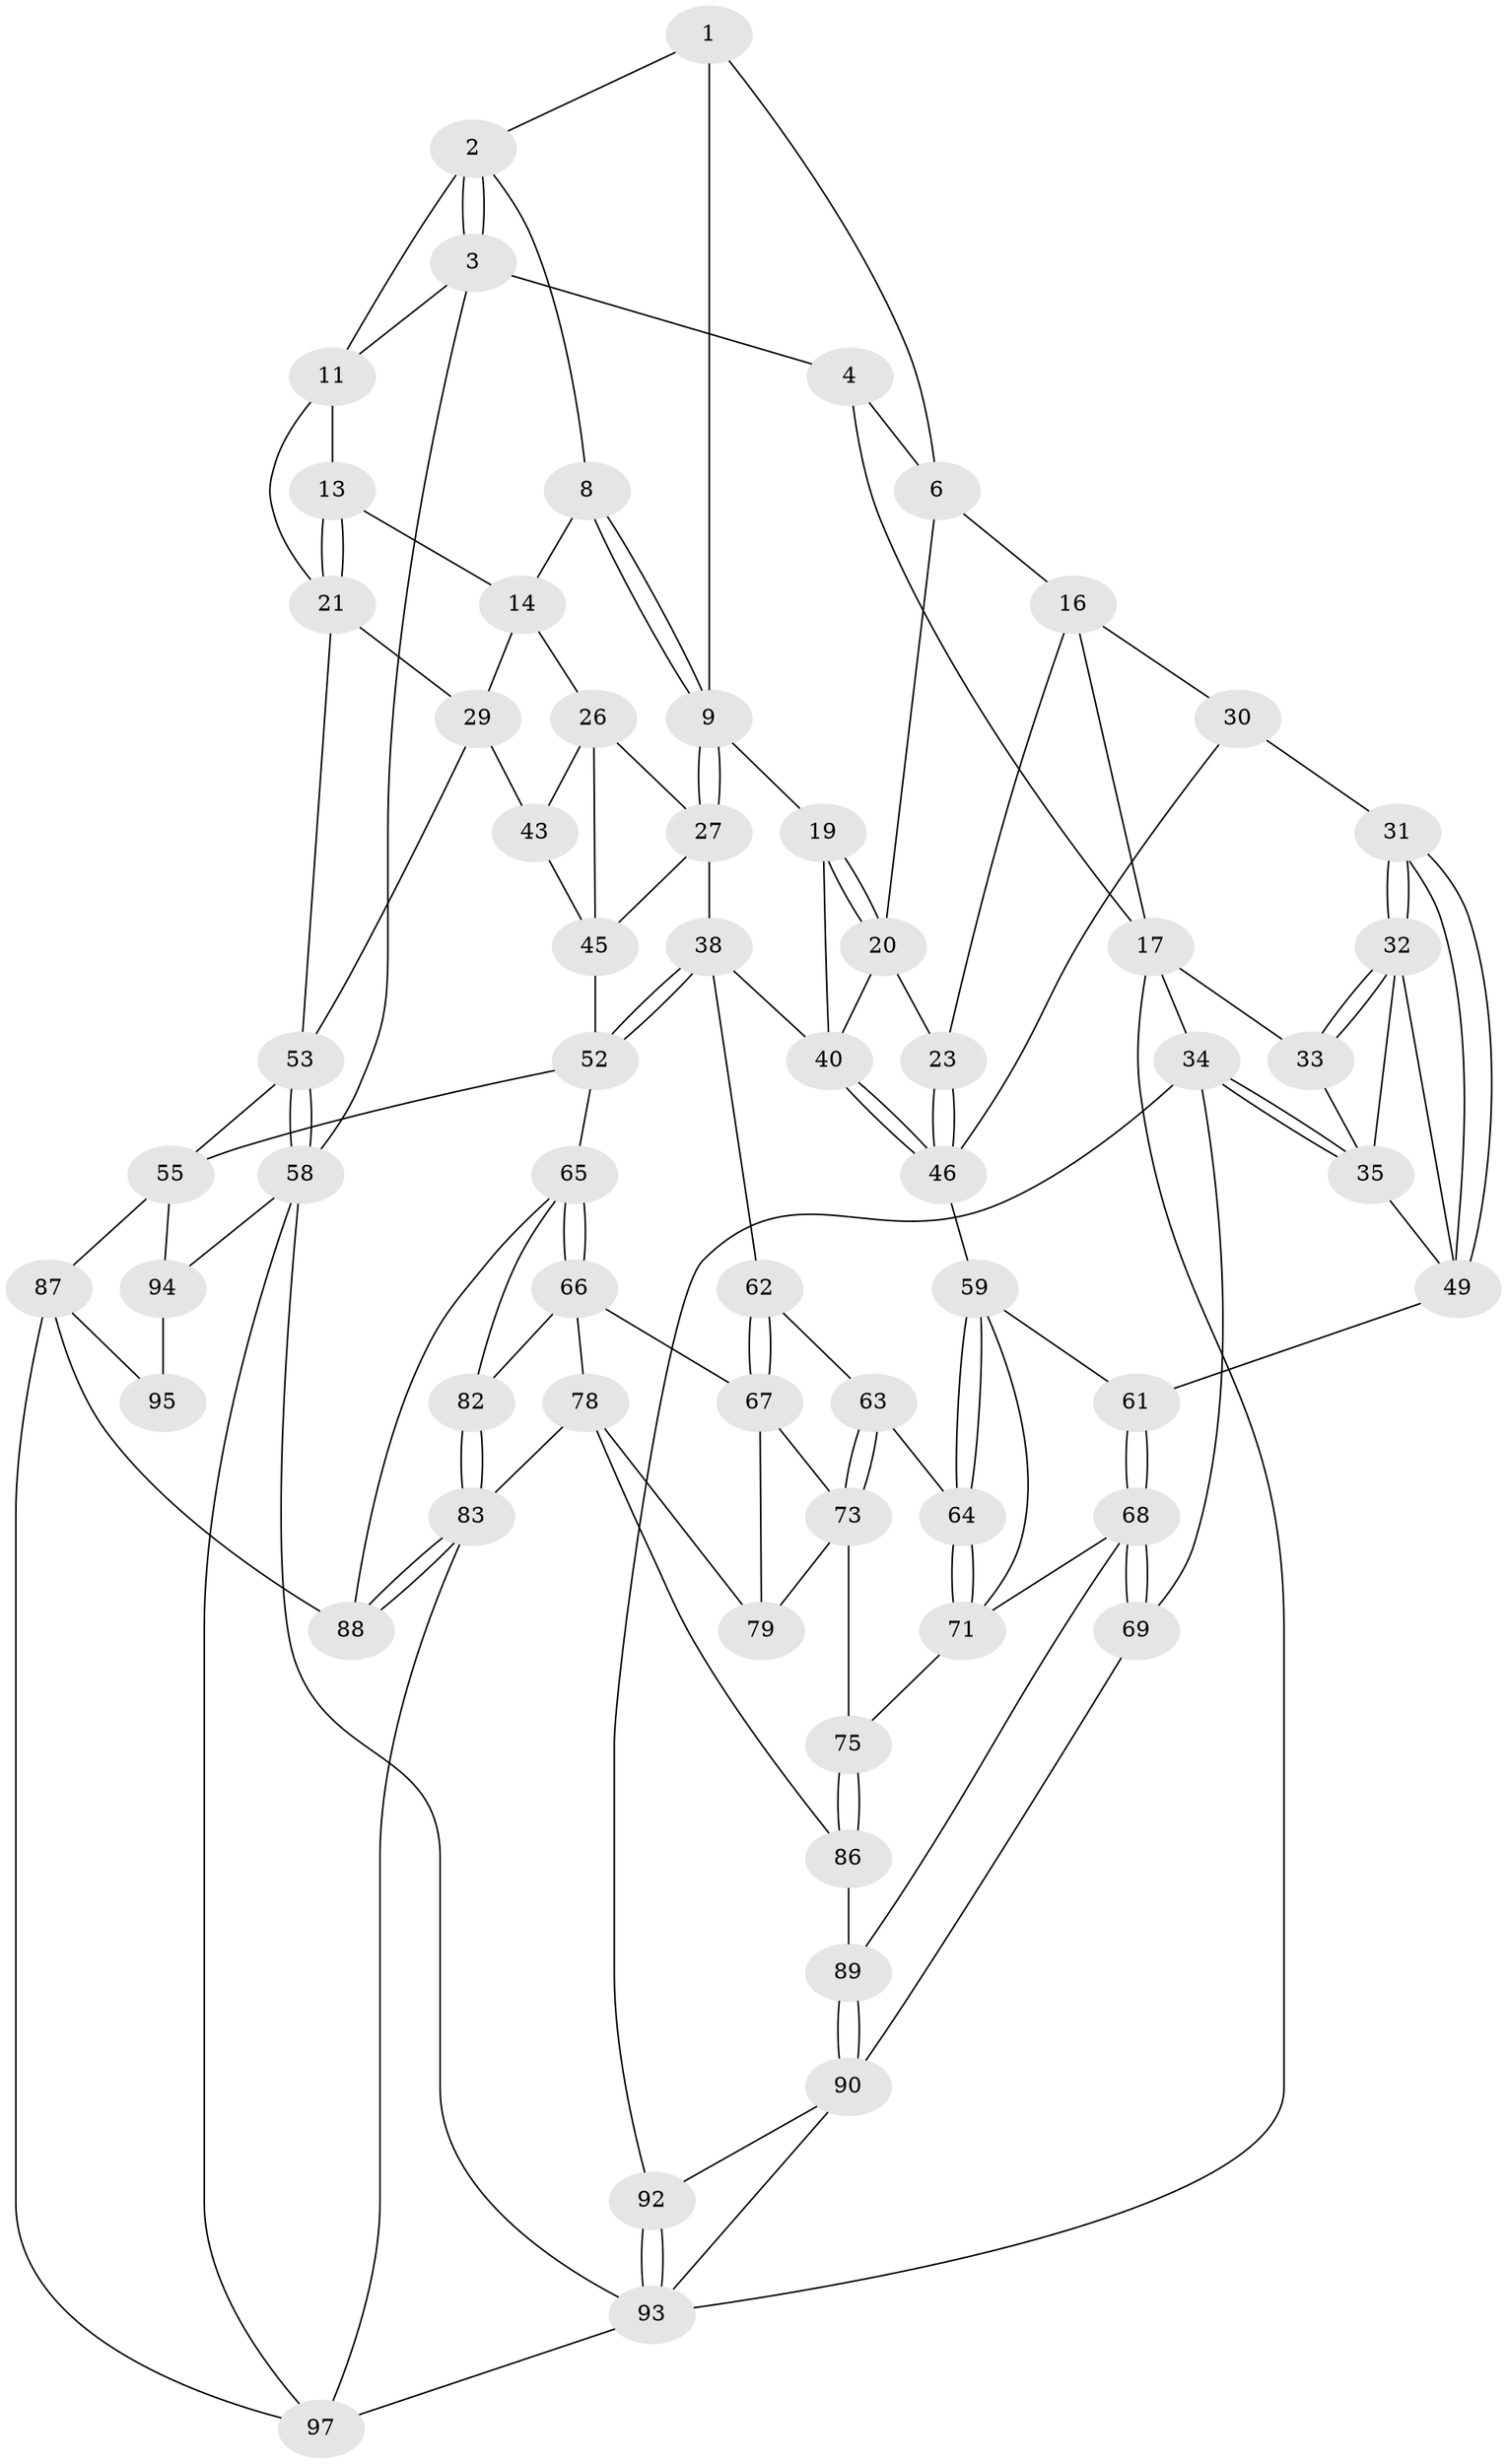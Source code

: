 // Generated by graph-tools (version 1.1) at 2025/52/02/27/25 19:52:36]
// undirected, 62 vertices, 138 edges
graph export_dot {
graph [start="1"]
  node [color=gray90,style=filled];
  1 [pos="+0.7302510098623111+0",super="+5"];
  2 [pos="+0.7451537220625261+0",super="+7"];
  3 [pos="+1+0"];
  4 [pos="+0.21925260067618352+0"];
  6 [pos="+0.2574003983469531+0.07268370937708853",super="+15"];
  8 [pos="+0.7948136438034655+0.20908596702272284"];
  9 [pos="+0.6486321520029488+0.2626571535510155",super="+10"];
  11 [pos="+0.8689590795754235+0.11797348750093727",super="+12"];
  13 [pos="+1+0.20696225341500585"];
  14 [pos="+0.8878961048957345+0.3099881419893391",super="+25"];
  16 [pos="+0.20131321219139234+0.17304016788381685",super="+24"];
  17 [pos="+0.13737855851868913+0.21437423837771175",super="+18"];
  19 [pos="+0.4995895083777433+0.3427869134555726"];
  20 [pos="+0.37616513428015314+0.2910510183430743",super="+22"];
  21 [pos="+1+0.19839828254934858",super="+28"];
  23 [pos="+0.29933184647506494+0.3926004309668684"];
  26 [pos="+0.7901277408470305+0.3632028842396732",super="+44"];
  27 [pos="+0.6793700090579023+0.3171251641840008",super="+37"];
  29 [pos="+0.9254548285434608+0.40833951372284155",super="+42"];
  30 [pos="+0.23374916740435428+0.5022025883860621"];
  31 [pos="+0.23262753089559485+0.5023887718407488"];
  32 [pos="+0.19892767311032905+0.4313074020084446",super="+48"];
  33 [pos="+0.13303233465033856+0.26886105506197955"];
  34 [pos="+0+0.5810375574558714",super="+70"];
  35 [pos="+0+0.5214401960168284",super="+36"];
  38 [pos="+0.6507822044348758+0.4849426122009011",super="+39"];
  40 [pos="+0.47754046517989435+0.4855377318036674",super="+41"];
  43 [pos="+0.8107613631437555+0.4819713872185068"];
  45 [pos="+0.6978364426903075+0.39133179497563053",super="+51"];
  46 [pos="+0.41752416720737423+0.5025131777382845",super="+47"];
  49 [pos="+0.21650726898102476+0.5135988252608282",super="+50"];
  52 [pos="+0.7488183030798796+0.5697135360412435",super="+57"];
  53 [pos="+1+0.7040184751067862",super="+54"];
  55 [pos="+1+0.7195325859872447",super="+56"];
  58 [pos="+1+1",super="+100"];
  59 [pos="+0.3289865040919664+0.5765312002215083",super="+60"];
  61 [pos="+0.1880891951641988+0.6885039553043694"];
  62 [pos="+0.4901020227080319+0.5056639555489534"];
  63 [pos="+0.43171815718203416+0.6545286835815615"];
  64 [pos="+0.3667414778049865+0.6631894504168176"];
  65 [pos="+0.7556730326975885+0.6742543404822859",super="+81"];
  66 [pos="+0.5768844619771475+0.6324217654134238",super="+77"];
  67 [pos="+0.5763169574205439+0.6320878912836625",super="+72"];
  68 [pos="+0.1711277035353299+0.7207519987408711",super="+80"];
  69 [pos="+0.13463638454169138+0.728872494585752"];
  71 [pos="+0.3518422940946948+0.6852290721196624",super="+76"];
  73 [pos="+0.45308779174491726+0.6885483957738342",super="+74"];
  75 [pos="+0.3925799548387611+0.7935950309491123"];
  78 [pos="+0.5460706759337197+0.7768028446088939",super="+85"];
  79 [pos="+0.5178387101055343+0.7570292621035553"];
  82 [pos="+0.6051215065293188+0.76669582053356"];
  83 [pos="+0.6309566238658297+0.9409281583120027",super="+84"];
  86 [pos="+0.391614947929555+0.8017691343699201"];
  87 [pos="+0.8016713616625657+0.8964153499377153",super="+96"];
  88 [pos="+0.6965711167651836+0.864824281429358"];
  89 [pos="+0.27709224758815987+0.8673943195688589"];
  90 [pos="+0.24191041115841452+1",super="+91"];
  92 [pos="+0+0.8314601677905022"];
  93 [pos="+0+1",super="+99"];
  94 [pos="+1+0.7748813739552242",super="+101"];
  95 [pos="+0.8729727423253085+0.9272230579343224"];
  97 [pos="+0.6071139813572446+1",super="+98"];
  1 -- 2;
  1 -- 9;
  1 -- 6;
  2 -- 3;
  2 -- 3;
  2 -- 8;
  2 -- 11;
  3 -- 4;
  3 -- 58;
  3 -- 11;
  4 -- 6;
  4 -- 17;
  6 -- 16;
  6 -- 20;
  8 -- 9;
  8 -- 9;
  8 -- 14;
  9 -- 27;
  9 -- 27;
  9 -- 19;
  11 -- 13;
  11 -- 21;
  13 -- 14;
  13 -- 21;
  13 -- 21;
  14 -- 26;
  14 -- 29;
  16 -- 17;
  16 -- 30;
  16 -- 23;
  17 -- 33;
  17 -- 34;
  17 -- 93;
  19 -- 20;
  19 -- 20;
  19 -- 40;
  20 -- 40;
  20 -- 23;
  21 -- 29;
  21 -- 53;
  23 -- 46;
  23 -- 46;
  26 -- 27;
  26 -- 43;
  26 -- 45;
  27 -- 45;
  27 -- 38;
  29 -- 53;
  29 -- 43;
  30 -- 31;
  30 -- 46;
  31 -- 32;
  31 -- 32;
  31 -- 49;
  31 -- 49;
  32 -- 33;
  32 -- 33;
  32 -- 49;
  32 -- 35;
  33 -- 35;
  34 -- 35;
  34 -- 35;
  34 -- 92;
  34 -- 69;
  35 -- 49;
  38 -- 52;
  38 -- 52;
  38 -- 40;
  38 -- 62;
  40 -- 46;
  40 -- 46;
  43 -- 45;
  45 -- 52;
  46 -- 59;
  49 -- 61;
  52 -- 65;
  52 -- 55;
  53 -- 58;
  53 -- 58;
  53 -- 55;
  55 -- 94;
  55 -- 87;
  58 -- 93;
  58 -- 97;
  58 -- 94;
  59 -- 64;
  59 -- 64;
  59 -- 61;
  59 -- 71;
  61 -- 68;
  61 -- 68;
  62 -- 63;
  62 -- 67;
  62 -- 67;
  63 -- 64;
  63 -- 73;
  63 -- 73;
  64 -- 71;
  64 -- 71;
  65 -- 66;
  65 -- 66;
  65 -- 88;
  65 -- 82;
  66 -- 67;
  66 -- 82;
  66 -- 78;
  67 -- 73;
  67 -- 79;
  68 -- 69;
  68 -- 69;
  68 -- 89;
  68 -- 71;
  69 -- 90;
  71 -- 75;
  73 -- 75;
  73 -- 79;
  75 -- 86;
  75 -- 86;
  78 -- 79;
  78 -- 86;
  78 -- 83;
  82 -- 83;
  82 -- 83;
  83 -- 88;
  83 -- 88;
  83 -- 97;
  86 -- 89;
  87 -- 88;
  87 -- 97;
  87 -- 95;
  89 -- 90;
  89 -- 90;
  90 -- 92;
  90 -- 93;
  92 -- 93;
  92 -- 93;
  93 -- 97;
  94 -- 95 [weight=2];
}
